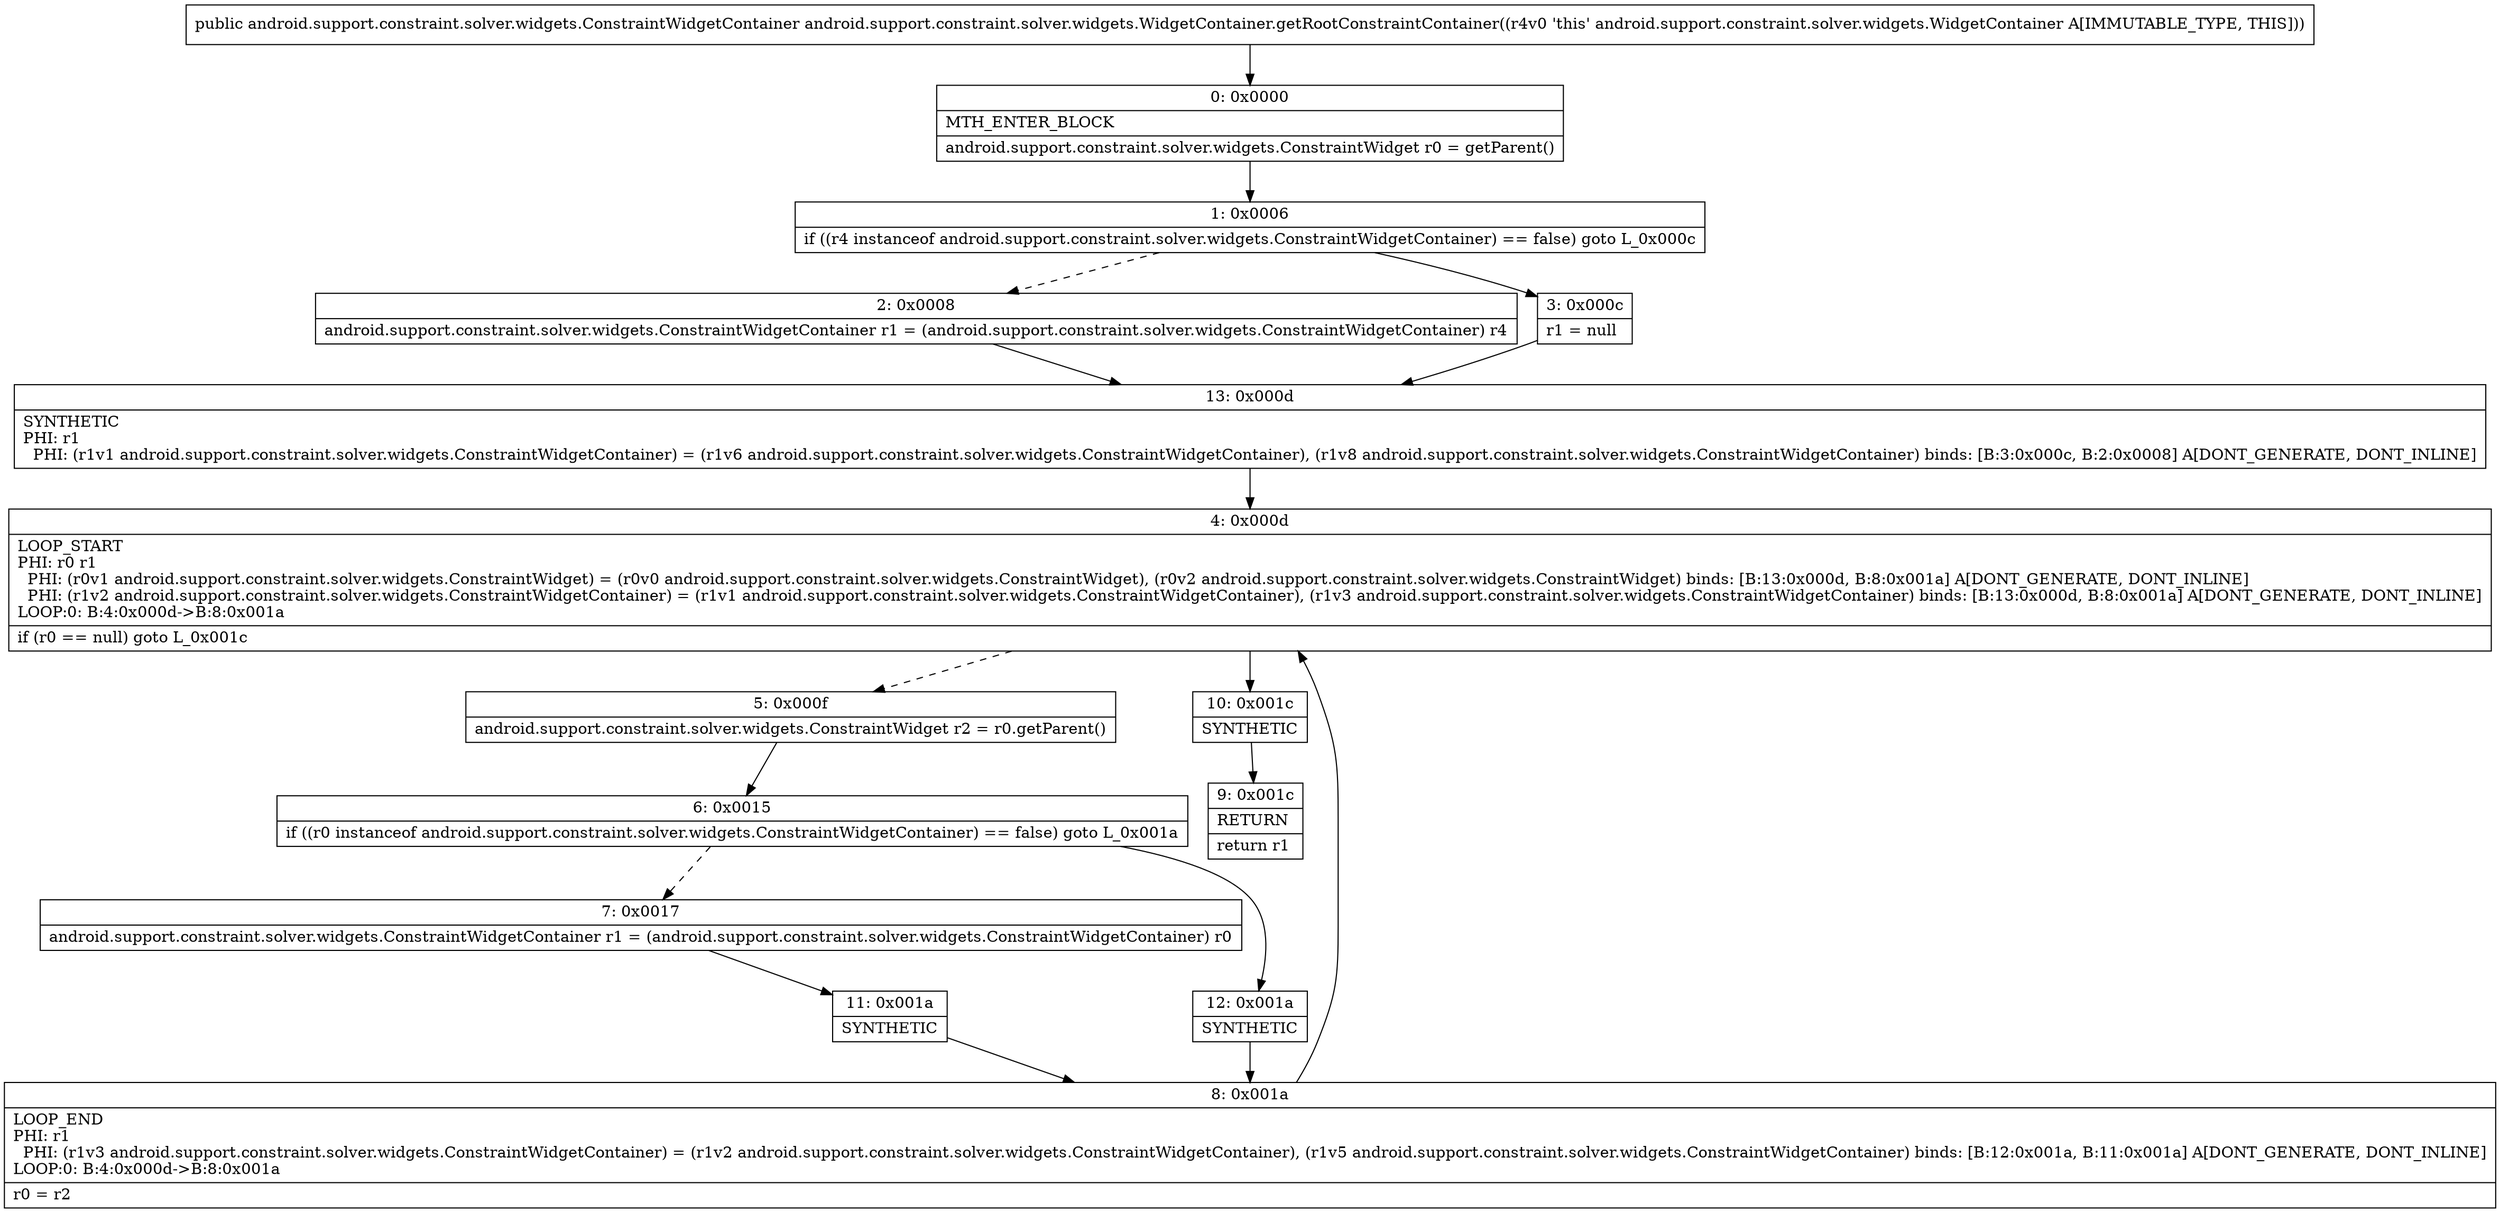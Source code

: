 digraph "CFG forandroid.support.constraint.solver.widgets.WidgetContainer.getRootConstraintContainer()Landroid\/support\/constraint\/solver\/widgets\/ConstraintWidgetContainer;" {
Node_0 [shape=record,label="{0\:\ 0x0000|MTH_ENTER_BLOCK\l|android.support.constraint.solver.widgets.ConstraintWidget r0 = getParent()\l}"];
Node_1 [shape=record,label="{1\:\ 0x0006|if ((r4 instanceof android.support.constraint.solver.widgets.ConstraintWidgetContainer) == false) goto L_0x000c\l}"];
Node_2 [shape=record,label="{2\:\ 0x0008|android.support.constraint.solver.widgets.ConstraintWidgetContainer r1 = (android.support.constraint.solver.widgets.ConstraintWidgetContainer) r4\l}"];
Node_3 [shape=record,label="{3\:\ 0x000c|r1 = null\l}"];
Node_4 [shape=record,label="{4\:\ 0x000d|LOOP_START\lPHI: r0 r1 \l  PHI: (r0v1 android.support.constraint.solver.widgets.ConstraintWidget) = (r0v0 android.support.constraint.solver.widgets.ConstraintWidget), (r0v2 android.support.constraint.solver.widgets.ConstraintWidget) binds: [B:13:0x000d, B:8:0x001a] A[DONT_GENERATE, DONT_INLINE]\l  PHI: (r1v2 android.support.constraint.solver.widgets.ConstraintWidgetContainer) = (r1v1 android.support.constraint.solver.widgets.ConstraintWidgetContainer), (r1v3 android.support.constraint.solver.widgets.ConstraintWidgetContainer) binds: [B:13:0x000d, B:8:0x001a] A[DONT_GENERATE, DONT_INLINE]\lLOOP:0: B:4:0x000d\-\>B:8:0x001a\l|if (r0 == null) goto L_0x001c\l}"];
Node_5 [shape=record,label="{5\:\ 0x000f|android.support.constraint.solver.widgets.ConstraintWidget r2 = r0.getParent()\l}"];
Node_6 [shape=record,label="{6\:\ 0x0015|if ((r0 instanceof android.support.constraint.solver.widgets.ConstraintWidgetContainer) == false) goto L_0x001a\l}"];
Node_7 [shape=record,label="{7\:\ 0x0017|android.support.constraint.solver.widgets.ConstraintWidgetContainer r1 = (android.support.constraint.solver.widgets.ConstraintWidgetContainer) r0\l}"];
Node_8 [shape=record,label="{8\:\ 0x001a|LOOP_END\lPHI: r1 \l  PHI: (r1v3 android.support.constraint.solver.widgets.ConstraintWidgetContainer) = (r1v2 android.support.constraint.solver.widgets.ConstraintWidgetContainer), (r1v5 android.support.constraint.solver.widgets.ConstraintWidgetContainer) binds: [B:12:0x001a, B:11:0x001a] A[DONT_GENERATE, DONT_INLINE]\lLOOP:0: B:4:0x000d\-\>B:8:0x001a\l|r0 = r2\l}"];
Node_9 [shape=record,label="{9\:\ 0x001c|RETURN\l|return r1\l}"];
Node_10 [shape=record,label="{10\:\ 0x001c|SYNTHETIC\l}"];
Node_11 [shape=record,label="{11\:\ 0x001a|SYNTHETIC\l}"];
Node_12 [shape=record,label="{12\:\ 0x001a|SYNTHETIC\l}"];
Node_13 [shape=record,label="{13\:\ 0x000d|SYNTHETIC\lPHI: r1 \l  PHI: (r1v1 android.support.constraint.solver.widgets.ConstraintWidgetContainer) = (r1v6 android.support.constraint.solver.widgets.ConstraintWidgetContainer), (r1v8 android.support.constraint.solver.widgets.ConstraintWidgetContainer) binds: [B:3:0x000c, B:2:0x0008] A[DONT_GENERATE, DONT_INLINE]\l}"];
MethodNode[shape=record,label="{public android.support.constraint.solver.widgets.ConstraintWidgetContainer android.support.constraint.solver.widgets.WidgetContainer.getRootConstraintContainer((r4v0 'this' android.support.constraint.solver.widgets.WidgetContainer A[IMMUTABLE_TYPE, THIS])) }"];
MethodNode -> Node_0;
Node_0 -> Node_1;
Node_1 -> Node_2[style=dashed];
Node_1 -> Node_3;
Node_2 -> Node_13;
Node_3 -> Node_13;
Node_4 -> Node_5[style=dashed];
Node_4 -> Node_10;
Node_5 -> Node_6;
Node_6 -> Node_7[style=dashed];
Node_6 -> Node_12;
Node_7 -> Node_11;
Node_8 -> Node_4;
Node_10 -> Node_9;
Node_11 -> Node_8;
Node_12 -> Node_8;
Node_13 -> Node_4;
}

